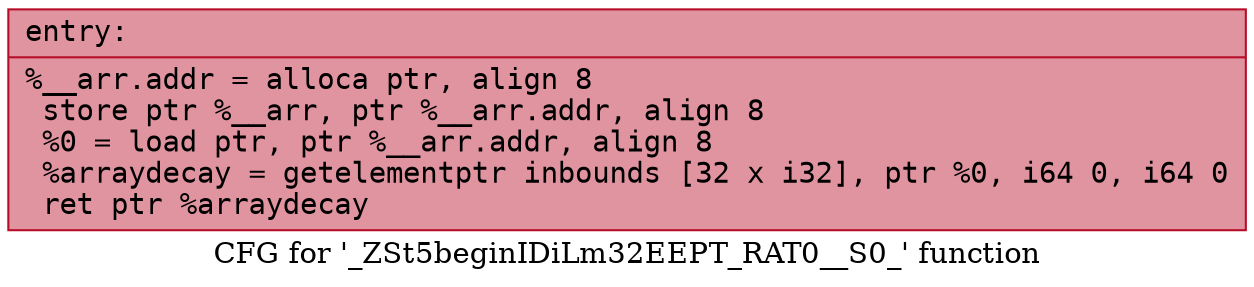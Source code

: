 digraph "CFG for '_ZSt5beginIDiLm32EEPT_RAT0__S0_' function" {
	label="CFG for '_ZSt5beginIDiLm32EEPT_RAT0__S0_' function";

	Node0x5584169ca890 [shape=record,color="#b70d28ff", style=filled, fillcolor="#b70d2870" fontname="Courier",label="{entry:\l|  %__arr.addr = alloca ptr, align 8\l  store ptr %__arr, ptr %__arr.addr, align 8\l  %0 = load ptr, ptr %__arr.addr, align 8\l  %arraydecay = getelementptr inbounds [32 x i32], ptr %0, i64 0, i64 0\l  ret ptr %arraydecay\l}"];
}
